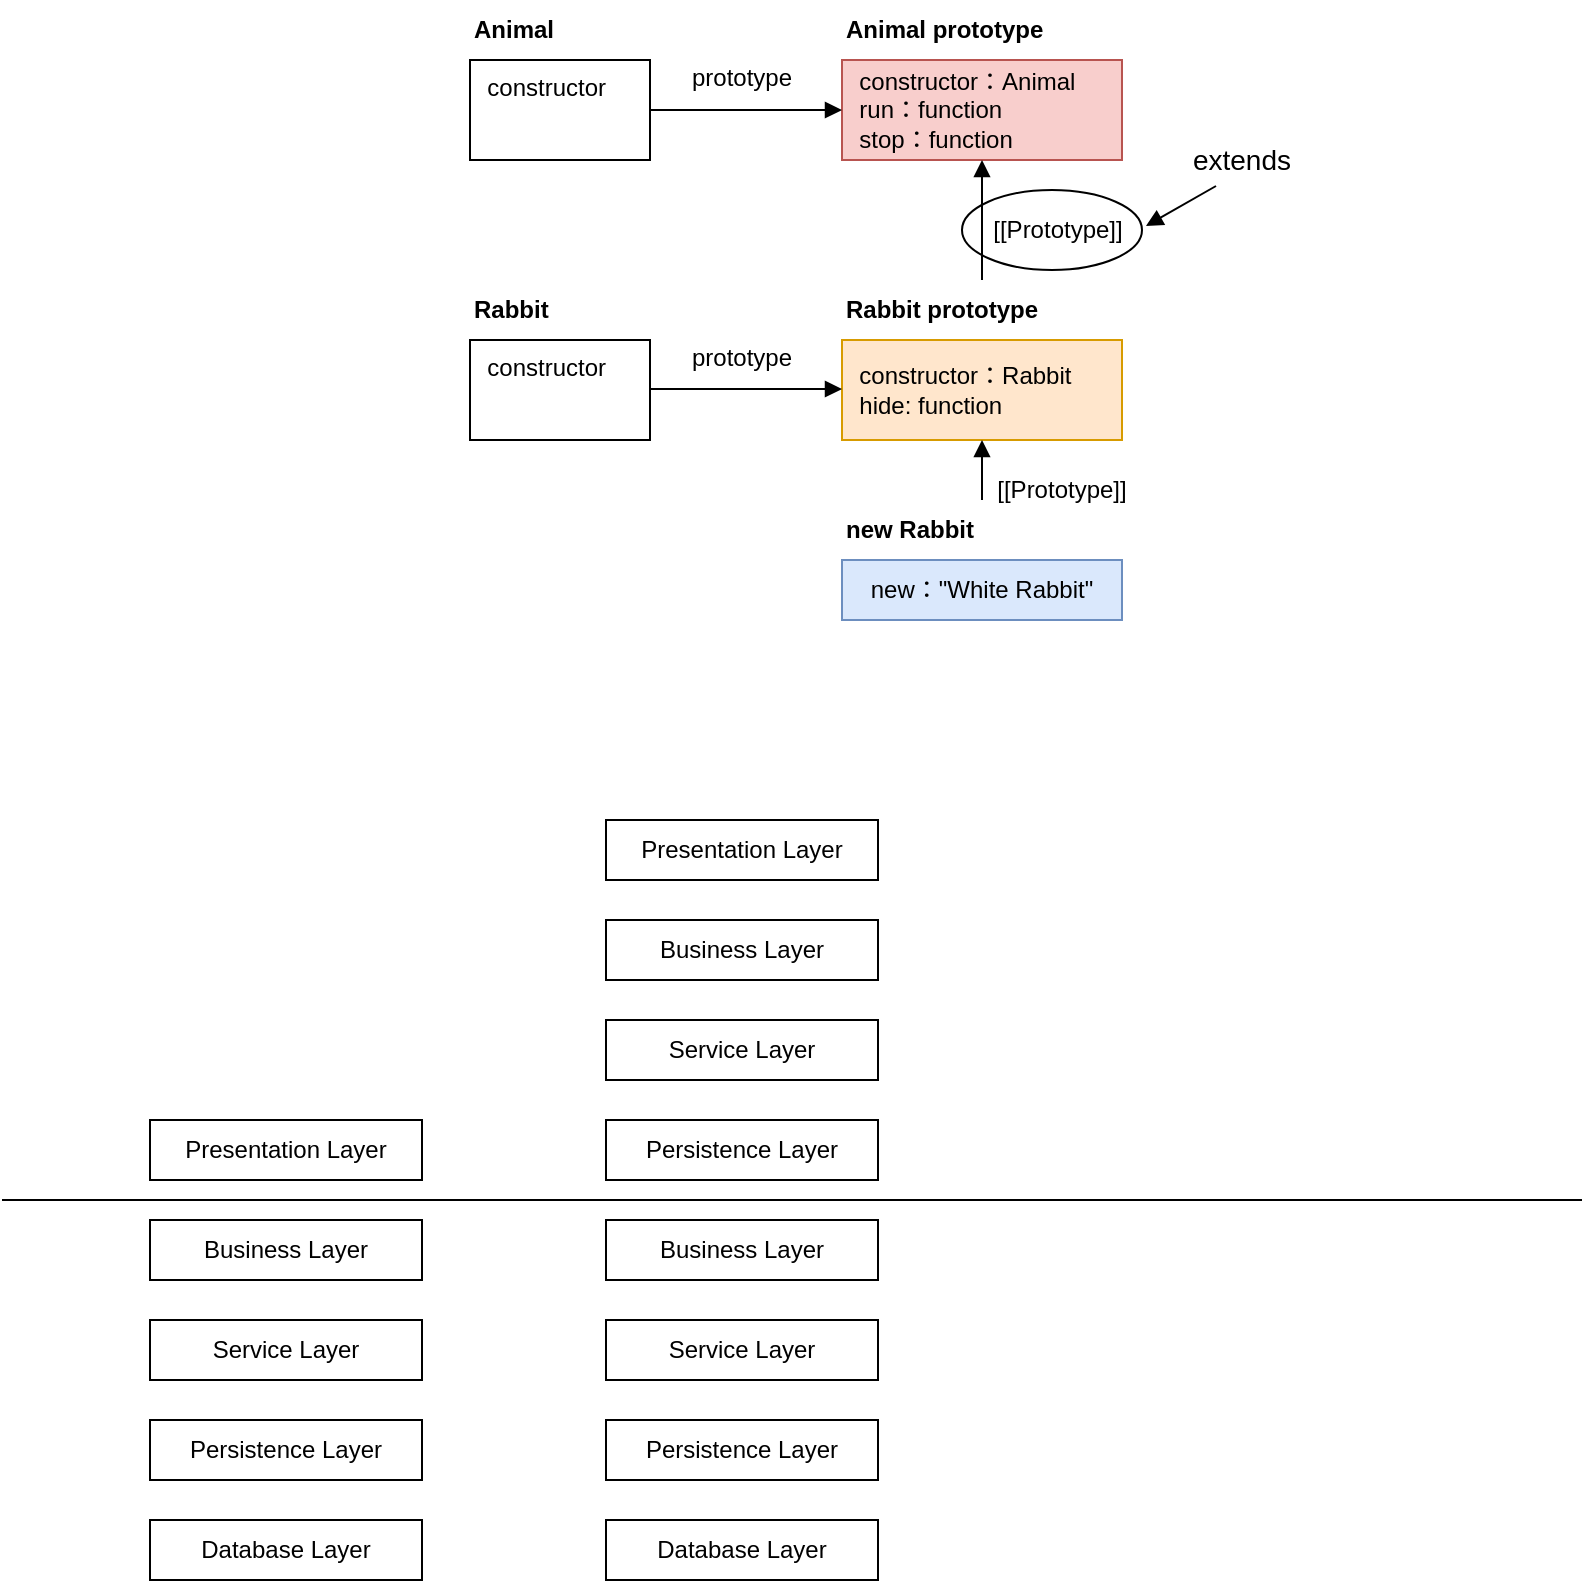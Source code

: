 <mxfile version="24.5.2" type="github">
  <diagram name="第 1 页" id="Z4ITSrSQIr3gGmsO1aMu">
    <mxGraphModel dx="788" dy="687" grid="1" gridSize="10" guides="1" tooltips="1" connect="1" arrows="1" fold="1" page="1" pageScale="1" pageWidth="827" pageHeight="1169" math="0" shadow="0">
      <root>
        <mxCell id="0" />
        <mxCell id="1" parent="0" />
        <mxCell id="4CJ6EeusNSlKQL4BJ9W--18" value="" style="ellipse;whiteSpace=wrap;html=1;" vertex="1" parent="1">
          <mxGeometry x="500" y="345" width="90" height="40" as="geometry" />
        </mxCell>
        <mxCell id="4CJ6EeusNSlKQL4BJ9W--1" value="new：&quot;White Rabbit&quot;" style="rounded=0;whiteSpace=wrap;html=1;fillColor=#dae8fc;strokeColor=#6c8ebf;" vertex="1" parent="1">
          <mxGeometry x="440" y="530" width="140" height="30" as="geometry" />
        </mxCell>
        <mxCell id="4CJ6EeusNSlKQL4BJ9W--2" value="&amp;nbsp; constructor：Rabbit&lt;br&gt;&amp;nbsp; hide: function" style="rounded=0;whiteSpace=wrap;html=1;align=left;fillColor=#ffe6cc;strokeColor=#d79b00;" vertex="1" parent="1">
          <mxGeometry x="440" y="420" width="140" height="50" as="geometry" />
        </mxCell>
        <mxCell id="4CJ6EeusNSlKQL4BJ9W--3" value="&amp;nbsp; constructor：Animal&lt;br&gt;&amp;nbsp; run：function&lt;br&gt;&amp;nbsp; stop：function" style="rounded=0;whiteSpace=wrap;html=1;align=left;fillColor=#f8cecc;strokeColor=#b85450;" vertex="1" parent="1">
          <mxGeometry x="440" y="280" width="140" height="50" as="geometry" />
        </mxCell>
        <mxCell id="4CJ6EeusNSlKQL4BJ9W--4" value="Animal prototype" style="text;html=1;align=left;verticalAlign=middle;whiteSpace=wrap;rounded=0;fontStyle=1;" vertex="1" parent="1">
          <mxGeometry x="440" y="250" width="140" height="30" as="geometry" />
        </mxCell>
        <mxCell id="4CJ6EeusNSlKQL4BJ9W--15" value="" style="edgeStyle=orthogonalEdgeStyle;rounded=0;orthogonalLoop=1;jettySize=auto;html=1;endArrow=block;endFill=1;" edge="1" parent="1" source="4CJ6EeusNSlKQL4BJ9W--5">
          <mxGeometry relative="1" as="geometry">
            <mxPoint x="510" y="330" as="targetPoint" />
          </mxGeometry>
        </mxCell>
        <mxCell id="4CJ6EeusNSlKQL4BJ9W--5" value="Rabbit prototype" style="text;html=1;align=left;verticalAlign=middle;whiteSpace=wrap;rounded=0;fontStyle=1;" vertex="1" parent="1">
          <mxGeometry x="440" y="390" width="140" height="30" as="geometry" />
        </mxCell>
        <mxCell id="4CJ6EeusNSlKQL4BJ9W--14" value="" style="edgeStyle=orthogonalEdgeStyle;rounded=0;orthogonalLoop=1;jettySize=auto;html=1;endArrow=block;endFill=1;" edge="1" parent="1" source="4CJ6EeusNSlKQL4BJ9W--6">
          <mxGeometry relative="1" as="geometry">
            <mxPoint x="510" y="470" as="targetPoint" />
          </mxGeometry>
        </mxCell>
        <mxCell id="4CJ6EeusNSlKQL4BJ9W--6" value="new Rabbit" style="text;html=1;align=left;verticalAlign=middle;whiteSpace=wrap;rounded=0;fontStyle=1;" vertex="1" parent="1">
          <mxGeometry x="440" y="500" width="140" height="30" as="geometry" />
        </mxCell>
        <mxCell id="4CJ6EeusNSlKQL4BJ9W--7" value="&amp;nbsp; constructor" style="rounded=0;whiteSpace=wrap;html=1;verticalAlign=top;align=left;" vertex="1" parent="1">
          <mxGeometry x="254" y="420" width="90" height="50" as="geometry" />
        </mxCell>
        <mxCell id="4CJ6EeusNSlKQL4BJ9W--12" value="" style="edgeStyle=orthogonalEdgeStyle;rounded=0;orthogonalLoop=1;jettySize=auto;html=1;entryX=0;entryY=0.5;entryDx=0;entryDy=0;endArrow=block;endFill=1;" edge="1" parent="1" source="4CJ6EeusNSlKQL4BJ9W--8" target="4CJ6EeusNSlKQL4BJ9W--3">
          <mxGeometry relative="1" as="geometry">
            <mxPoint x="380" y="305" as="targetPoint" />
          </mxGeometry>
        </mxCell>
        <mxCell id="4CJ6EeusNSlKQL4BJ9W--8" value="&amp;nbsp; constructor" style="rounded=0;whiteSpace=wrap;html=1;verticalAlign=top;align=left;" vertex="1" parent="1">
          <mxGeometry x="254" y="280" width="90" height="50" as="geometry" />
        </mxCell>
        <mxCell id="4CJ6EeusNSlKQL4BJ9W--9" value="Animal" style="text;html=1;align=left;verticalAlign=middle;whiteSpace=wrap;rounded=0;fontStyle=1;" vertex="1" parent="1">
          <mxGeometry x="254" y="250" width="90" height="30" as="geometry" />
        </mxCell>
        <mxCell id="4CJ6EeusNSlKQL4BJ9W--10" value="Rabbit" style="text;html=1;align=left;verticalAlign=middle;whiteSpace=wrap;rounded=0;fontStyle=1;" vertex="1" parent="1">
          <mxGeometry x="254" y="390" width="90" height="30" as="geometry" />
        </mxCell>
        <mxCell id="4CJ6EeusNSlKQL4BJ9W--13" value="" style="edgeStyle=orthogonalEdgeStyle;rounded=0;orthogonalLoop=1;jettySize=auto;html=1;entryX=0;entryY=0.5;entryDx=0;entryDy=0;endArrow=block;endFill=1;" edge="1" parent="1">
          <mxGeometry relative="1" as="geometry">
            <mxPoint x="344" y="444.5" as="sourcePoint" />
            <mxPoint x="440" y="444.5" as="targetPoint" />
          </mxGeometry>
        </mxCell>
        <mxCell id="4CJ6EeusNSlKQL4BJ9W--16" value="[[Prototype]]" style="text;html=1;align=center;verticalAlign=middle;whiteSpace=wrap;rounded=0;" vertex="1" parent="1">
          <mxGeometry x="510" y="480" width="80" height="30" as="geometry" />
        </mxCell>
        <mxCell id="4CJ6EeusNSlKQL4BJ9W--17" value="[[Prototype]]" style="text;html=1;align=center;verticalAlign=middle;whiteSpace=wrap;rounded=0;" vertex="1" parent="1">
          <mxGeometry x="508" y="350" width="80" height="30" as="geometry" />
        </mxCell>
        <mxCell id="4CJ6EeusNSlKQL4BJ9W--19" value="extends" style="text;html=1;align=center;verticalAlign=middle;whiteSpace=wrap;rounded=0;fontSize=14;" vertex="1" parent="1">
          <mxGeometry x="610" y="315" width="60" height="30" as="geometry" />
        </mxCell>
        <mxCell id="4CJ6EeusNSlKQL4BJ9W--20" value="" style="curved=1;endArrow=block;html=1;rounded=0;entryX=1;entryY=0.5;entryDx=0;entryDy=0;exitX=0.25;exitY=1;exitDx=0;exitDy=0;endFill=1;" edge="1" parent="1">
          <mxGeometry width="50" height="50" relative="1" as="geometry">
            <mxPoint x="627" y="343" as="sourcePoint" />
            <mxPoint x="592" y="363" as="targetPoint" />
            <Array as="points" />
          </mxGeometry>
        </mxCell>
        <mxCell id="4CJ6EeusNSlKQL4BJ9W--21" value="prototype" style="text;html=1;align=center;verticalAlign=middle;whiteSpace=wrap;rounded=0;fontSize=12;" vertex="1" parent="1">
          <mxGeometry x="360" y="274" width="60" height="30" as="geometry" />
        </mxCell>
        <mxCell id="4CJ6EeusNSlKQL4BJ9W--22" value="prototype" style="text;html=1;align=center;verticalAlign=middle;whiteSpace=wrap;rounded=0;fontSize=12;" vertex="1" parent="1">
          <mxGeometry x="360" y="414" width="60" height="30" as="geometry" />
        </mxCell>
        <mxCell id="4CJ6EeusNSlKQL4BJ9W--23" value="Presentation Layer" style="rounded=0;whiteSpace=wrap;html=1;hachureGap=4;fontFamily=Helvetica;" vertex="1" parent="1">
          <mxGeometry x="94" y="810" width="136" height="30" as="geometry" />
        </mxCell>
        <mxCell id="4CJ6EeusNSlKQL4BJ9W--24" value="Business Layer" style="rounded=0;whiteSpace=wrap;html=1;hachureGap=4;fontFamily=Helvetica;" vertex="1" parent="1">
          <mxGeometry x="94" y="860" width="136" height="30" as="geometry" />
        </mxCell>
        <mxCell id="4CJ6EeusNSlKQL4BJ9W--25" value="Service Layer" style="rounded=0;whiteSpace=wrap;html=1;hachureGap=4;fontFamily=Helvetica;" vertex="1" parent="1">
          <mxGeometry x="94" y="910" width="136" height="30" as="geometry" />
        </mxCell>
        <mxCell id="4CJ6EeusNSlKQL4BJ9W--26" value="Persistence Layer" style="rounded=0;whiteSpace=wrap;html=1;hachureGap=4;fontFamily=Helvetica;" vertex="1" parent="1">
          <mxGeometry x="94" y="960" width="136" height="30" as="geometry" />
        </mxCell>
        <mxCell id="4CJ6EeusNSlKQL4BJ9W--27" value="Database Layer" style="rounded=0;whiteSpace=wrap;html=1;hachureGap=4;fontFamily=Helvetica;" vertex="1" parent="1">
          <mxGeometry x="94" y="1010" width="136" height="30" as="geometry" />
        </mxCell>
        <mxCell id="4CJ6EeusNSlKQL4BJ9W--28" value="" style="endArrow=none;html=1;rounded=0;" edge="1" parent="1">
          <mxGeometry width="50" height="50" relative="1" as="geometry">
            <mxPoint x="20" y="850" as="sourcePoint" />
            <mxPoint x="810" y="850" as="targetPoint" />
          </mxGeometry>
        </mxCell>
        <mxCell id="4CJ6EeusNSlKQL4BJ9W--29" value="Presentation Layer" style="rounded=0;whiteSpace=wrap;html=1;hachureGap=4;fontFamily=Helvetica;" vertex="1" parent="1">
          <mxGeometry x="322" y="660" width="136" height="30" as="geometry" />
        </mxCell>
        <mxCell id="4CJ6EeusNSlKQL4BJ9W--30" value="Business Layer" style="rounded=0;whiteSpace=wrap;html=1;hachureGap=4;fontFamily=Helvetica;" vertex="1" parent="1">
          <mxGeometry x="322" y="710" width="136" height="30" as="geometry" />
        </mxCell>
        <mxCell id="4CJ6EeusNSlKQL4BJ9W--31" value="Service Layer" style="rounded=0;whiteSpace=wrap;html=1;hachureGap=4;fontFamily=Helvetica;" vertex="1" parent="1">
          <mxGeometry x="322" y="760" width="136" height="30" as="geometry" />
        </mxCell>
        <mxCell id="4CJ6EeusNSlKQL4BJ9W--32" value="Persistence Layer" style="rounded=0;whiteSpace=wrap;html=1;hachureGap=4;fontFamily=Helvetica;" vertex="1" parent="1">
          <mxGeometry x="322" y="810" width="136" height="30" as="geometry" />
        </mxCell>
        <mxCell id="4CJ6EeusNSlKQL4BJ9W--33" value="Business Layer" style="rounded=0;whiteSpace=wrap;html=1;hachureGap=4;fontFamily=Helvetica;" vertex="1" parent="1">
          <mxGeometry x="322" y="860" width="136" height="30" as="geometry" />
        </mxCell>
        <mxCell id="4CJ6EeusNSlKQL4BJ9W--34" value="Service Layer" style="rounded=0;whiteSpace=wrap;html=1;hachureGap=4;fontFamily=Helvetica;" vertex="1" parent="1">
          <mxGeometry x="322" y="910" width="136" height="30" as="geometry" />
        </mxCell>
        <mxCell id="4CJ6EeusNSlKQL4BJ9W--35" value="Persistence Layer" style="rounded=0;whiteSpace=wrap;html=1;hachureGap=4;fontFamily=Helvetica;" vertex="1" parent="1">
          <mxGeometry x="322" y="960" width="136" height="30" as="geometry" />
        </mxCell>
        <mxCell id="4CJ6EeusNSlKQL4BJ9W--36" value="Database Layer" style="rounded=0;whiteSpace=wrap;html=1;hachureGap=4;fontFamily=Helvetica;" vertex="1" parent="1">
          <mxGeometry x="322" y="1010" width="136" height="30" as="geometry" />
        </mxCell>
      </root>
    </mxGraphModel>
  </diagram>
</mxfile>
